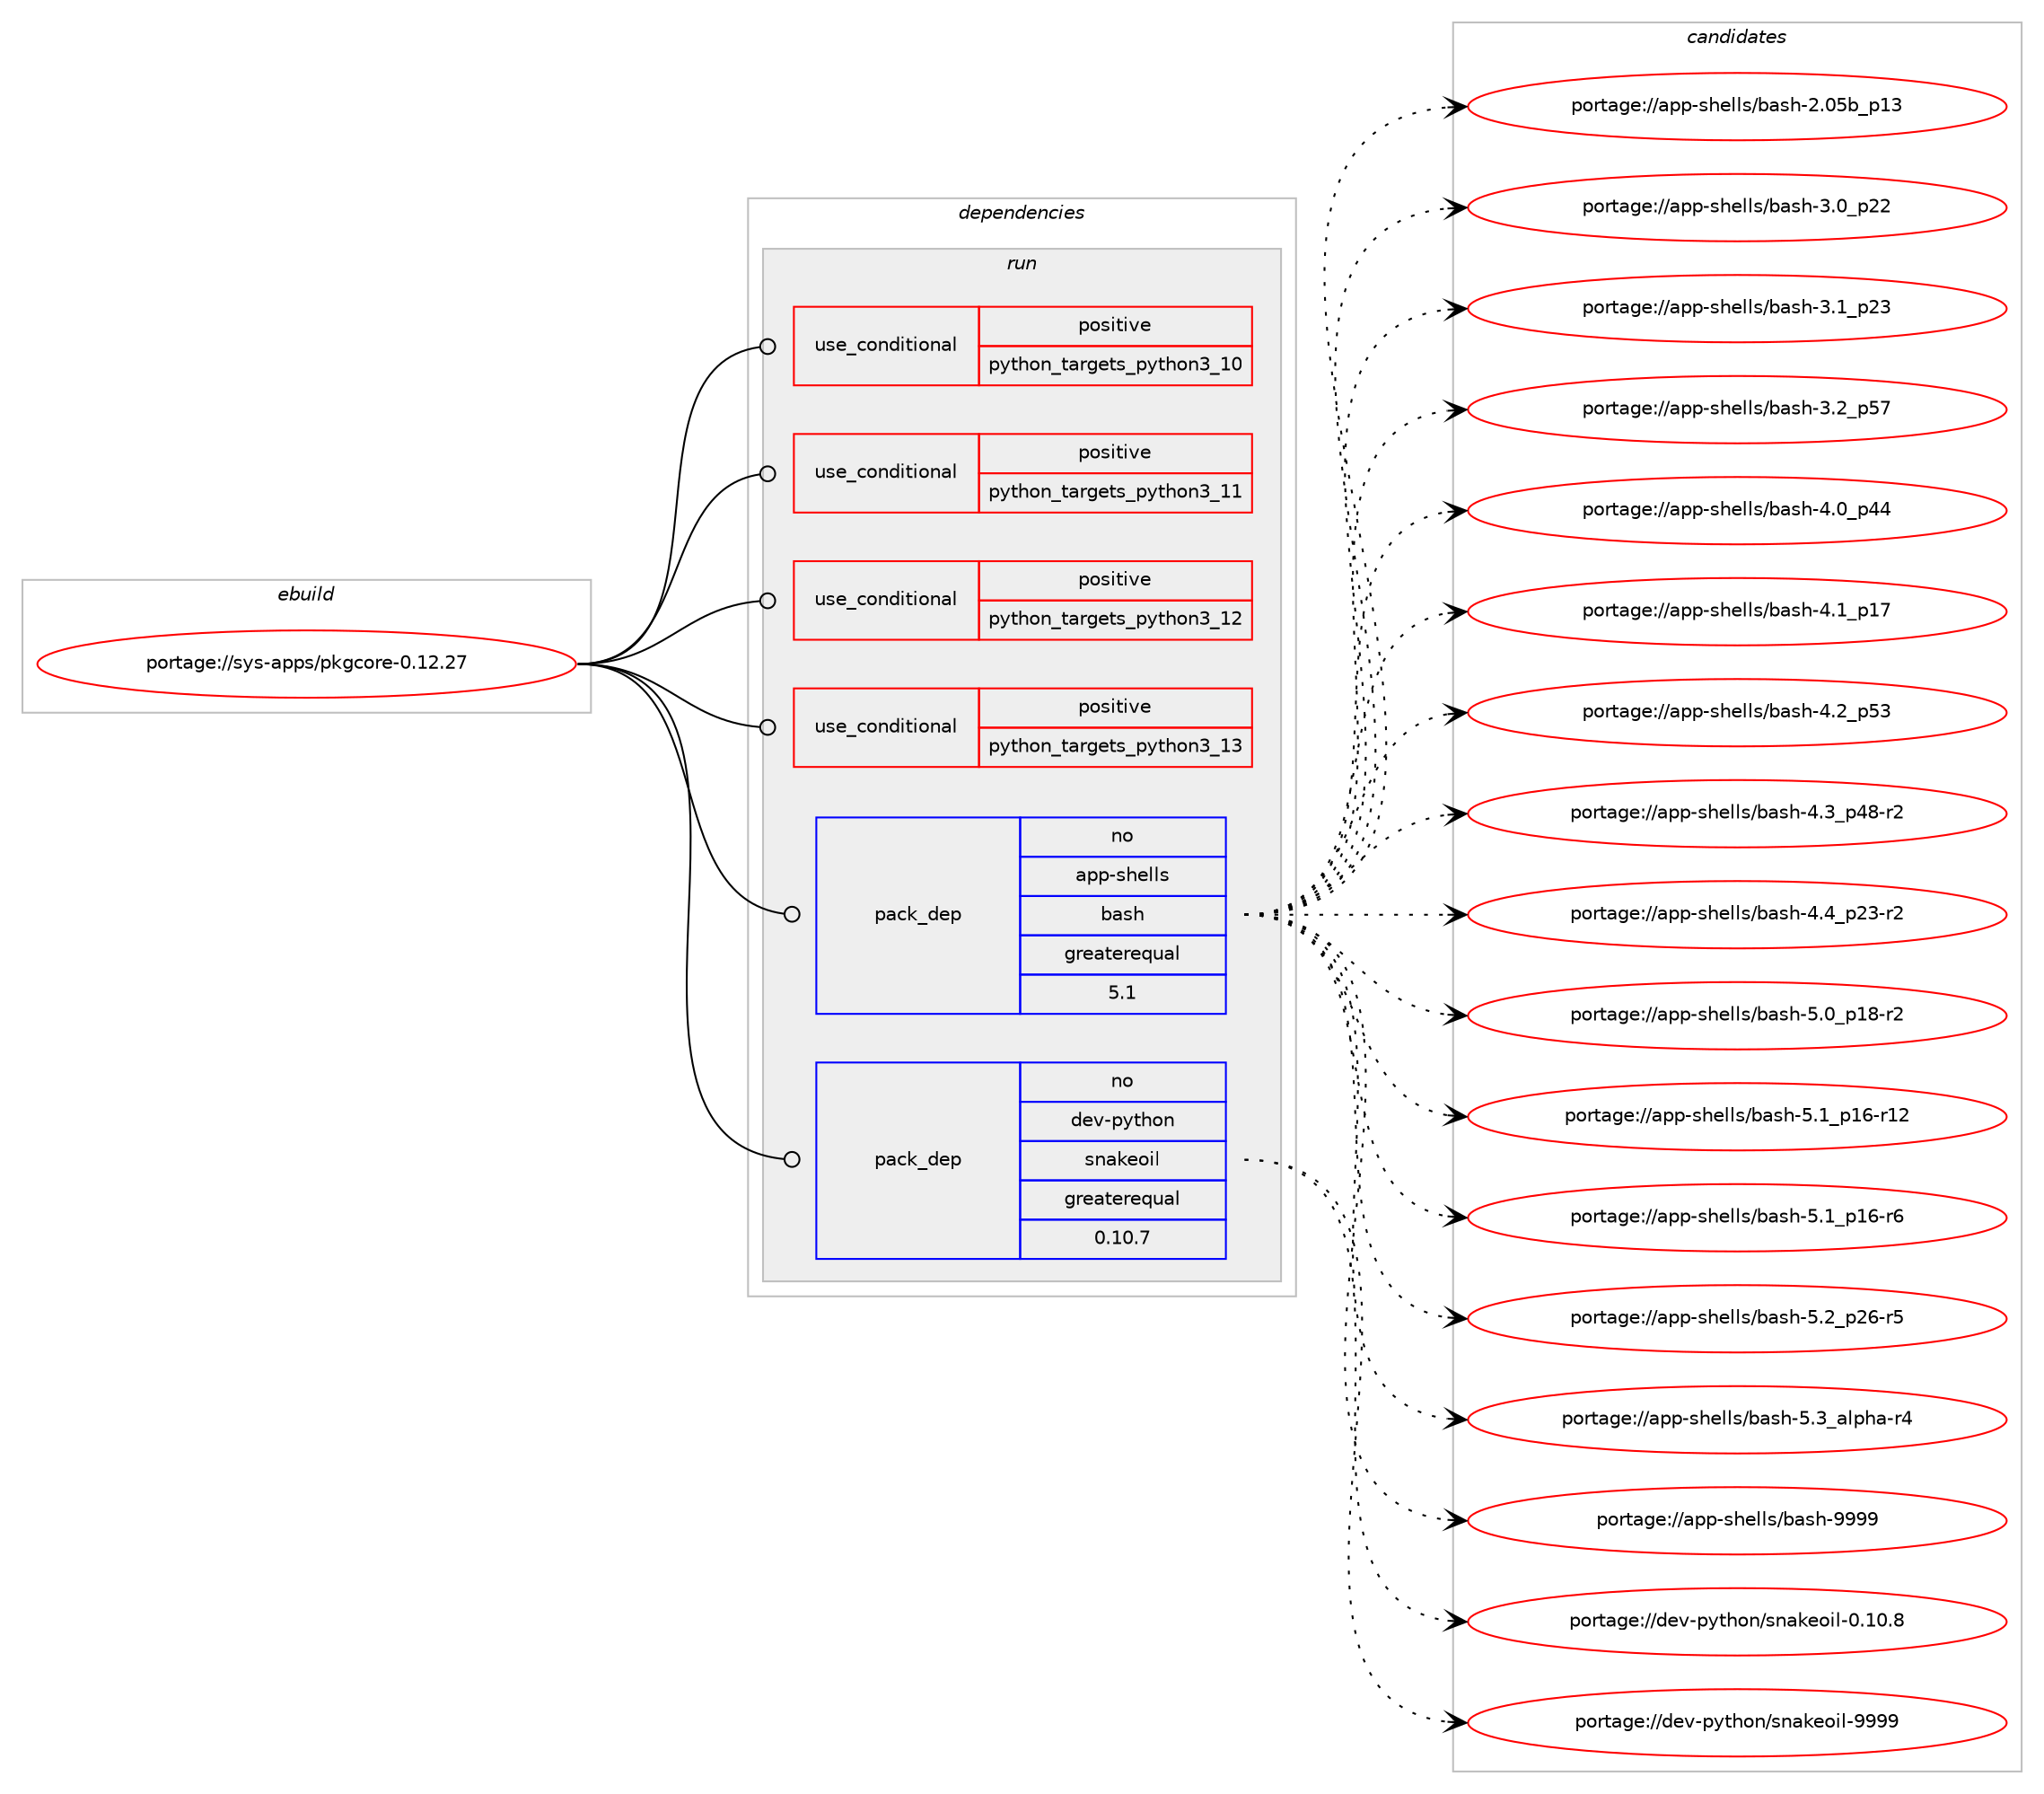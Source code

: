 digraph prolog {

# *************
# Graph options
# *************

newrank=true;
concentrate=true;
compound=true;
graph [rankdir=LR,fontname=Helvetica,fontsize=10,ranksep=1.5];#, ranksep=2.5, nodesep=0.2];
edge  [arrowhead=vee];
node  [fontname=Helvetica,fontsize=10];

# **********
# The ebuild
# **********

subgraph cluster_leftcol {
color=gray;
rank=same;
label=<<i>ebuild</i>>;
id [label="portage://sys-apps/pkgcore-0.12.27", color=red, width=4, href="../sys-apps/pkgcore-0.12.27.svg"];
}

# ****************
# The dependencies
# ****************

subgraph cluster_midcol {
color=gray;
label=<<i>dependencies</i>>;
subgraph cluster_compile {
fillcolor="#eeeeee";
style=filled;
label=<<i>compile</i>>;
}
subgraph cluster_compileandrun {
fillcolor="#eeeeee";
style=filled;
label=<<i>compile and run</i>>;
}
subgraph cluster_run {
fillcolor="#eeeeee";
style=filled;
label=<<i>run</i>>;
subgraph cond108901 {
dependency211635 [label=<<TABLE BORDER="0" CELLBORDER="1" CELLSPACING="0" CELLPADDING="4"><TR><TD ROWSPAN="3" CELLPADDING="10">use_conditional</TD></TR><TR><TD>positive</TD></TR><TR><TD>python_targets_python3_10</TD></TR></TABLE>>, shape=none, color=red];
# *** BEGIN UNKNOWN DEPENDENCY TYPE (TODO) ***
# dependency211635 -> package_dependency(portage://sys-apps/pkgcore-0.12.27,run,no,dev-lang,python,none,[,,],[slot(3.10)],[])
# *** END UNKNOWN DEPENDENCY TYPE (TODO) ***

}
id:e -> dependency211635:w [weight=20,style="solid",arrowhead="odot"];
subgraph cond108902 {
dependency211636 [label=<<TABLE BORDER="0" CELLBORDER="1" CELLSPACING="0" CELLPADDING="4"><TR><TD ROWSPAN="3" CELLPADDING="10">use_conditional</TD></TR><TR><TD>positive</TD></TR><TR><TD>python_targets_python3_11</TD></TR></TABLE>>, shape=none, color=red];
# *** BEGIN UNKNOWN DEPENDENCY TYPE (TODO) ***
# dependency211636 -> package_dependency(portage://sys-apps/pkgcore-0.12.27,run,no,dev-lang,python,none,[,,],[slot(3.11)],[])
# *** END UNKNOWN DEPENDENCY TYPE (TODO) ***

}
id:e -> dependency211636:w [weight=20,style="solid",arrowhead="odot"];
subgraph cond108903 {
dependency211637 [label=<<TABLE BORDER="0" CELLBORDER="1" CELLSPACING="0" CELLPADDING="4"><TR><TD ROWSPAN="3" CELLPADDING="10">use_conditional</TD></TR><TR><TD>positive</TD></TR><TR><TD>python_targets_python3_12</TD></TR></TABLE>>, shape=none, color=red];
# *** BEGIN UNKNOWN DEPENDENCY TYPE (TODO) ***
# dependency211637 -> package_dependency(portage://sys-apps/pkgcore-0.12.27,run,no,dev-lang,python,none,[,,],[slot(3.12)],[])
# *** END UNKNOWN DEPENDENCY TYPE (TODO) ***

}
id:e -> dependency211637:w [weight=20,style="solid",arrowhead="odot"];
subgraph cond108904 {
dependency211638 [label=<<TABLE BORDER="0" CELLBORDER="1" CELLSPACING="0" CELLPADDING="4"><TR><TD ROWSPAN="3" CELLPADDING="10">use_conditional</TD></TR><TR><TD>positive</TD></TR><TR><TD>python_targets_python3_13</TD></TR></TABLE>>, shape=none, color=red];
# *** BEGIN UNKNOWN DEPENDENCY TYPE (TODO) ***
# dependency211638 -> package_dependency(portage://sys-apps/pkgcore-0.12.27,run,no,dev-lang,python,none,[,,],[slot(3.13)],[])
# *** END UNKNOWN DEPENDENCY TYPE (TODO) ***

}
id:e -> dependency211638:w [weight=20,style="solid",arrowhead="odot"];
subgraph pack99878 {
dependency211639 [label=<<TABLE BORDER="0" CELLBORDER="1" CELLSPACING="0" CELLPADDING="4" WIDTH="220"><TR><TD ROWSPAN="6" CELLPADDING="30">pack_dep</TD></TR><TR><TD WIDTH="110">no</TD></TR><TR><TD>app-shells</TD></TR><TR><TD>bash</TD></TR><TR><TD>greaterequal</TD></TR><TR><TD>5.1</TD></TR></TABLE>>, shape=none, color=blue];
}
id:e -> dependency211639:w [weight=20,style="solid",arrowhead="odot"];
# *** BEGIN UNKNOWN DEPENDENCY TYPE (TODO) ***
# id -> package_dependency(portage://sys-apps/pkgcore-0.12.27,run,no,dev-python,lxml,none,[,,],[],[use(optenable(python_targets_python3_10),negative),use(optenable(python_targets_python3_11),negative),use(optenable(python_targets_python3_12),negative),use(optenable(python_targets_python3_13),negative)])
# *** END UNKNOWN DEPENDENCY TYPE (TODO) ***

subgraph pack99879 {
dependency211640 [label=<<TABLE BORDER="0" CELLBORDER="1" CELLSPACING="0" CELLPADDING="4" WIDTH="220"><TR><TD ROWSPAN="6" CELLPADDING="30">pack_dep</TD></TR><TR><TD WIDTH="110">no</TD></TR><TR><TD>dev-python</TD></TR><TR><TD>snakeoil</TD></TR><TR><TD>greaterequal</TD></TR><TR><TD>0.10.7</TD></TR></TABLE>>, shape=none, color=blue];
}
id:e -> dependency211640:w [weight=20,style="solid",arrowhead="odot"];
}
}

# **************
# The candidates
# **************

subgraph cluster_choices {
rank=same;
color=gray;
label=<<i>candidates</i>>;

subgraph choice99878 {
color=black;
nodesep=1;
choice9711211245115104101108108115479897115104455046485398951124951 [label="portage://app-shells/bash-2.05b_p13", color=red, width=4,href="../app-shells/bash-2.05b_p13.svg"];
choice971121124511510410110810811547989711510445514648951125050 [label="portage://app-shells/bash-3.0_p22", color=red, width=4,href="../app-shells/bash-3.0_p22.svg"];
choice971121124511510410110810811547989711510445514649951125051 [label="portage://app-shells/bash-3.1_p23", color=red, width=4,href="../app-shells/bash-3.1_p23.svg"];
choice971121124511510410110810811547989711510445514650951125355 [label="portage://app-shells/bash-3.2_p57", color=red, width=4,href="../app-shells/bash-3.2_p57.svg"];
choice971121124511510410110810811547989711510445524648951125252 [label="portage://app-shells/bash-4.0_p44", color=red, width=4,href="../app-shells/bash-4.0_p44.svg"];
choice971121124511510410110810811547989711510445524649951124955 [label="portage://app-shells/bash-4.1_p17", color=red, width=4,href="../app-shells/bash-4.1_p17.svg"];
choice971121124511510410110810811547989711510445524650951125351 [label="portage://app-shells/bash-4.2_p53", color=red, width=4,href="../app-shells/bash-4.2_p53.svg"];
choice9711211245115104101108108115479897115104455246519511252564511450 [label="portage://app-shells/bash-4.3_p48-r2", color=red, width=4,href="../app-shells/bash-4.3_p48-r2.svg"];
choice9711211245115104101108108115479897115104455246529511250514511450 [label="portage://app-shells/bash-4.4_p23-r2", color=red, width=4,href="../app-shells/bash-4.4_p23-r2.svg"];
choice9711211245115104101108108115479897115104455346489511249564511450 [label="portage://app-shells/bash-5.0_p18-r2", color=red, width=4,href="../app-shells/bash-5.0_p18-r2.svg"];
choice971121124511510410110810811547989711510445534649951124954451144950 [label="portage://app-shells/bash-5.1_p16-r12", color=red, width=4,href="../app-shells/bash-5.1_p16-r12.svg"];
choice9711211245115104101108108115479897115104455346499511249544511454 [label="portage://app-shells/bash-5.1_p16-r6", color=red, width=4,href="../app-shells/bash-5.1_p16-r6.svg"];
choice9711211245115104101108108115479897115104455346509511250544511453 [label="portage://app-shells/bash-5.2_p26-r5", color=red, width=4,href="../app-shells/bash-5.2_p26-r5.svg"];
choice9711211245115104101108108115479897115104455346519597108112104974511452 [label="portage://app-shells/bash-5.3_alpha-r4", color=red, width=4,href="../app-shells/bash-5.3_alpha-r4.svg"];
choice97112112451151041011081081154798971151044557575757 [label="portage://app-shells/bash-9999", color=red, width=4,href="../app-shells/bash-9999.svg"];
dependency211639:e -> choice9711211245115104101108108115479897115104455046485398951124951:w [style=dotted,weight="100"];
dependency211639:e -> choice971121124511510410110810811547989711510445514648951125050:w [style=dotted,weight="100"];
dependency211639:e -> choice971121124511510410110810811547989711510445514649951125051:w [style=dotted,weight="100"];
dependency211639:e -> choice971121124511510410110810811547989711510445514650951125355:w [style=dotted,weight="100"];
dependency211639:e -> choice971121124511510410110810811547989711510445524648951125252:w [style=dotted,weight="100"];
dependency211639:e -> choice971121124511510410110810811547989711510445524649951124955:w [style=dotted,weight="100"];
dependency211639:e -> choice971121124511510410110810811547989711510445524650951125351:w [style=dotted,weight="100"];
dependency211639:e -> choice9711211245115104101108108115479897115104455246519511252564511450:w [style=dotted,weight="100"];
dependency211639:e -> choice9711211245115104101108108115479897115104455246529511250514511450:w [style=dotted,weight="100"];
dependency211639:e -> choice9711211245115104101108108115479897115104455346489511249564511450:w [style=dotted,weight="100"];
dependency211639:e -> choice971121124511510410110810811547989711510445534649951124954451144950:w [style=dotted,weight="100"];
dependency211639:e -> choice9711211245115104101108108115479897115104455346499511249544511454:w [style=dotted,weight="100"];
dependency211639:e -> choice9711211245115104101108108115479897115104455346509511250544511453:w [style=dotted,weight="100"];
dependency211639:e -> choice9711211245115104101108108115479897115104455346519597108112104974511452:w [style=dotted,weight="100"];
dependency211639:e -> choice97112112451151041011081081154798971151044557575757:w [style=dotted,weight="100"];
}
subgraph choice99879 {
color=black;
nodesep=1;
choice10010111845112121116104111110471151109710710111110510845484649484656 [label="portage://dev-python/snakeoil-0.10.8", color=red, width=4,href="../dev-python/snakeoil-0.10.8.svg"];
choice1001011184511212111610411111047115110971071011111051084557575757 [label="portage://dev-python/snakeoil-9999", color=red, width=4,href="../dev-python/snakeoil-9999.svg"];
dependency211640:e -> choice10010111845112121116104111110471151109710710111110510845484649484656:w [style=dotted,weight="100"];
dependency211640:e -> choice1001011184511212111610411111047115110971071011111051084557575757:w [style=dotted,weight="100"];
}
}

}
